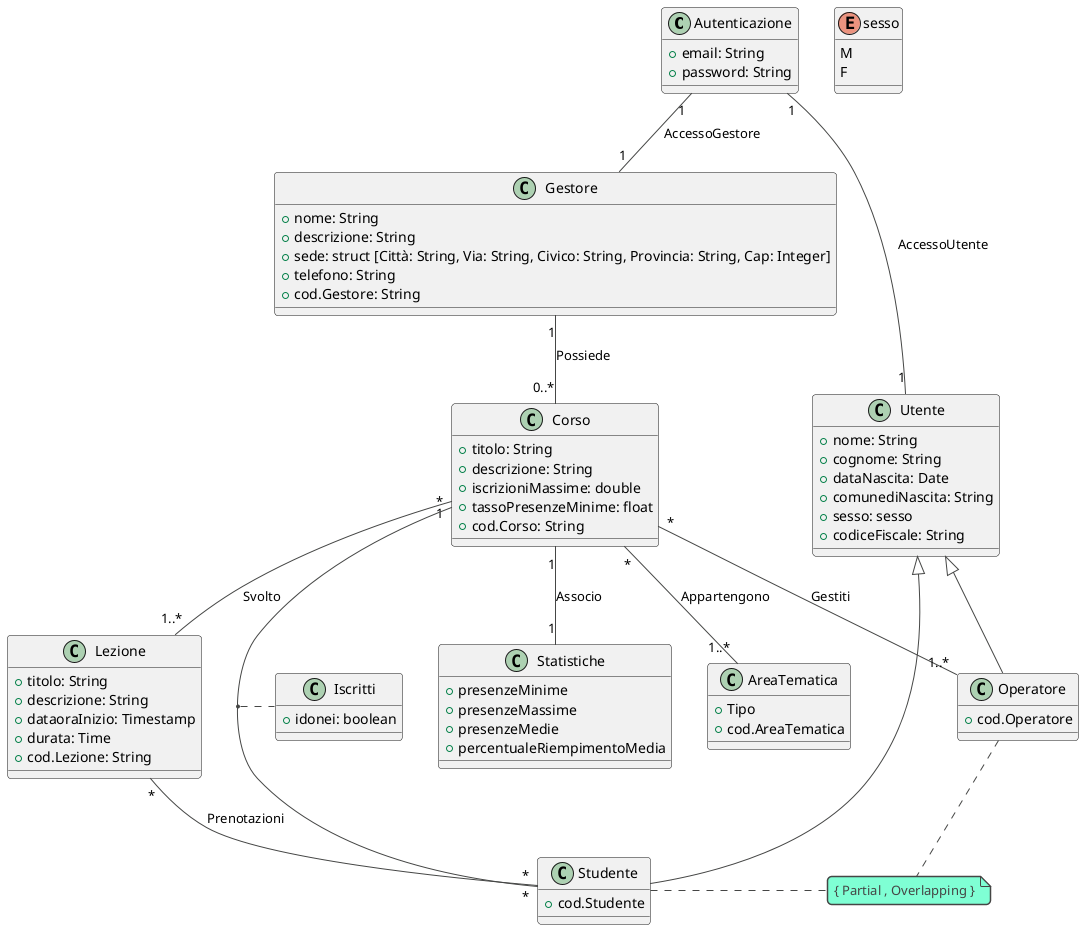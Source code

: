 @startuml

'https://plantuml.com/class-diagram
!theme vibrant
class Autenticazione {
  +email: String
  +password: String
}
Autenticazione "1" -- "1" Utente :AccessoUtente
Autenticazione "1" -- "1" Gestore :AccessoGestore
class Utente{
  +nome: String
  +cognome: String
  +dataNascita: Date
  +comunediNascita: String
  +sesso: sesso
  +codiceFiscale: String
}
class Gestore {
  +nome: String
  +descrizione: String
  +sede: struct [Città: String, Via: String, Civico: String, Provincia: String, Cap: Integer]
  +telefono: String
  +cod.Gestore: String
}
class Operatore{
  +cod.Operatore
}
class Studente{
  +cod.Studente
}
enum sesso{
M
F
}
Utente <|-- Operatore
Utente <|-- Studente
note "{ Partial , Overlapping }" as N1
Studente . N1
Operatore . N1

Gestore "1" -- "0..*" Corso:Possiede
Corso "*" -- "*" Studente
Corso "*" -- "1..*" Operatore:Gestiti
class Corso{
  +titolo: String
  +descrizione: String
  +iscrizioniMassime: double
  +tassoPresenzeMinime: float
  +cod.Corso: String
}
class Lezione{
  +titolo: String
  +descrizione: String
  +dataoraInizio: Timestamp
  +durata: Time
  +cod.Lezione: String
}
Corso "1" -- "1..*" Lezione:Svolto
(Corso, Studente) .. Iscritti
Lezione "*" -- "*" Studente:Prenotazioni
class Iscritti{
+idonei: boolean
}
class Statistiche{
  +presenzeMinime
  +presenzeMassime
  +presenzeMedie
  +percentualeRiempimentoMedia
}
Corso "1" -- "1" Statistiche:Associo
class AreaTematica{
  +Tipo
  +cod.AreaTematica
}
Corso "*" -- "1..*" AreaTematica:Appartengono

@enduml